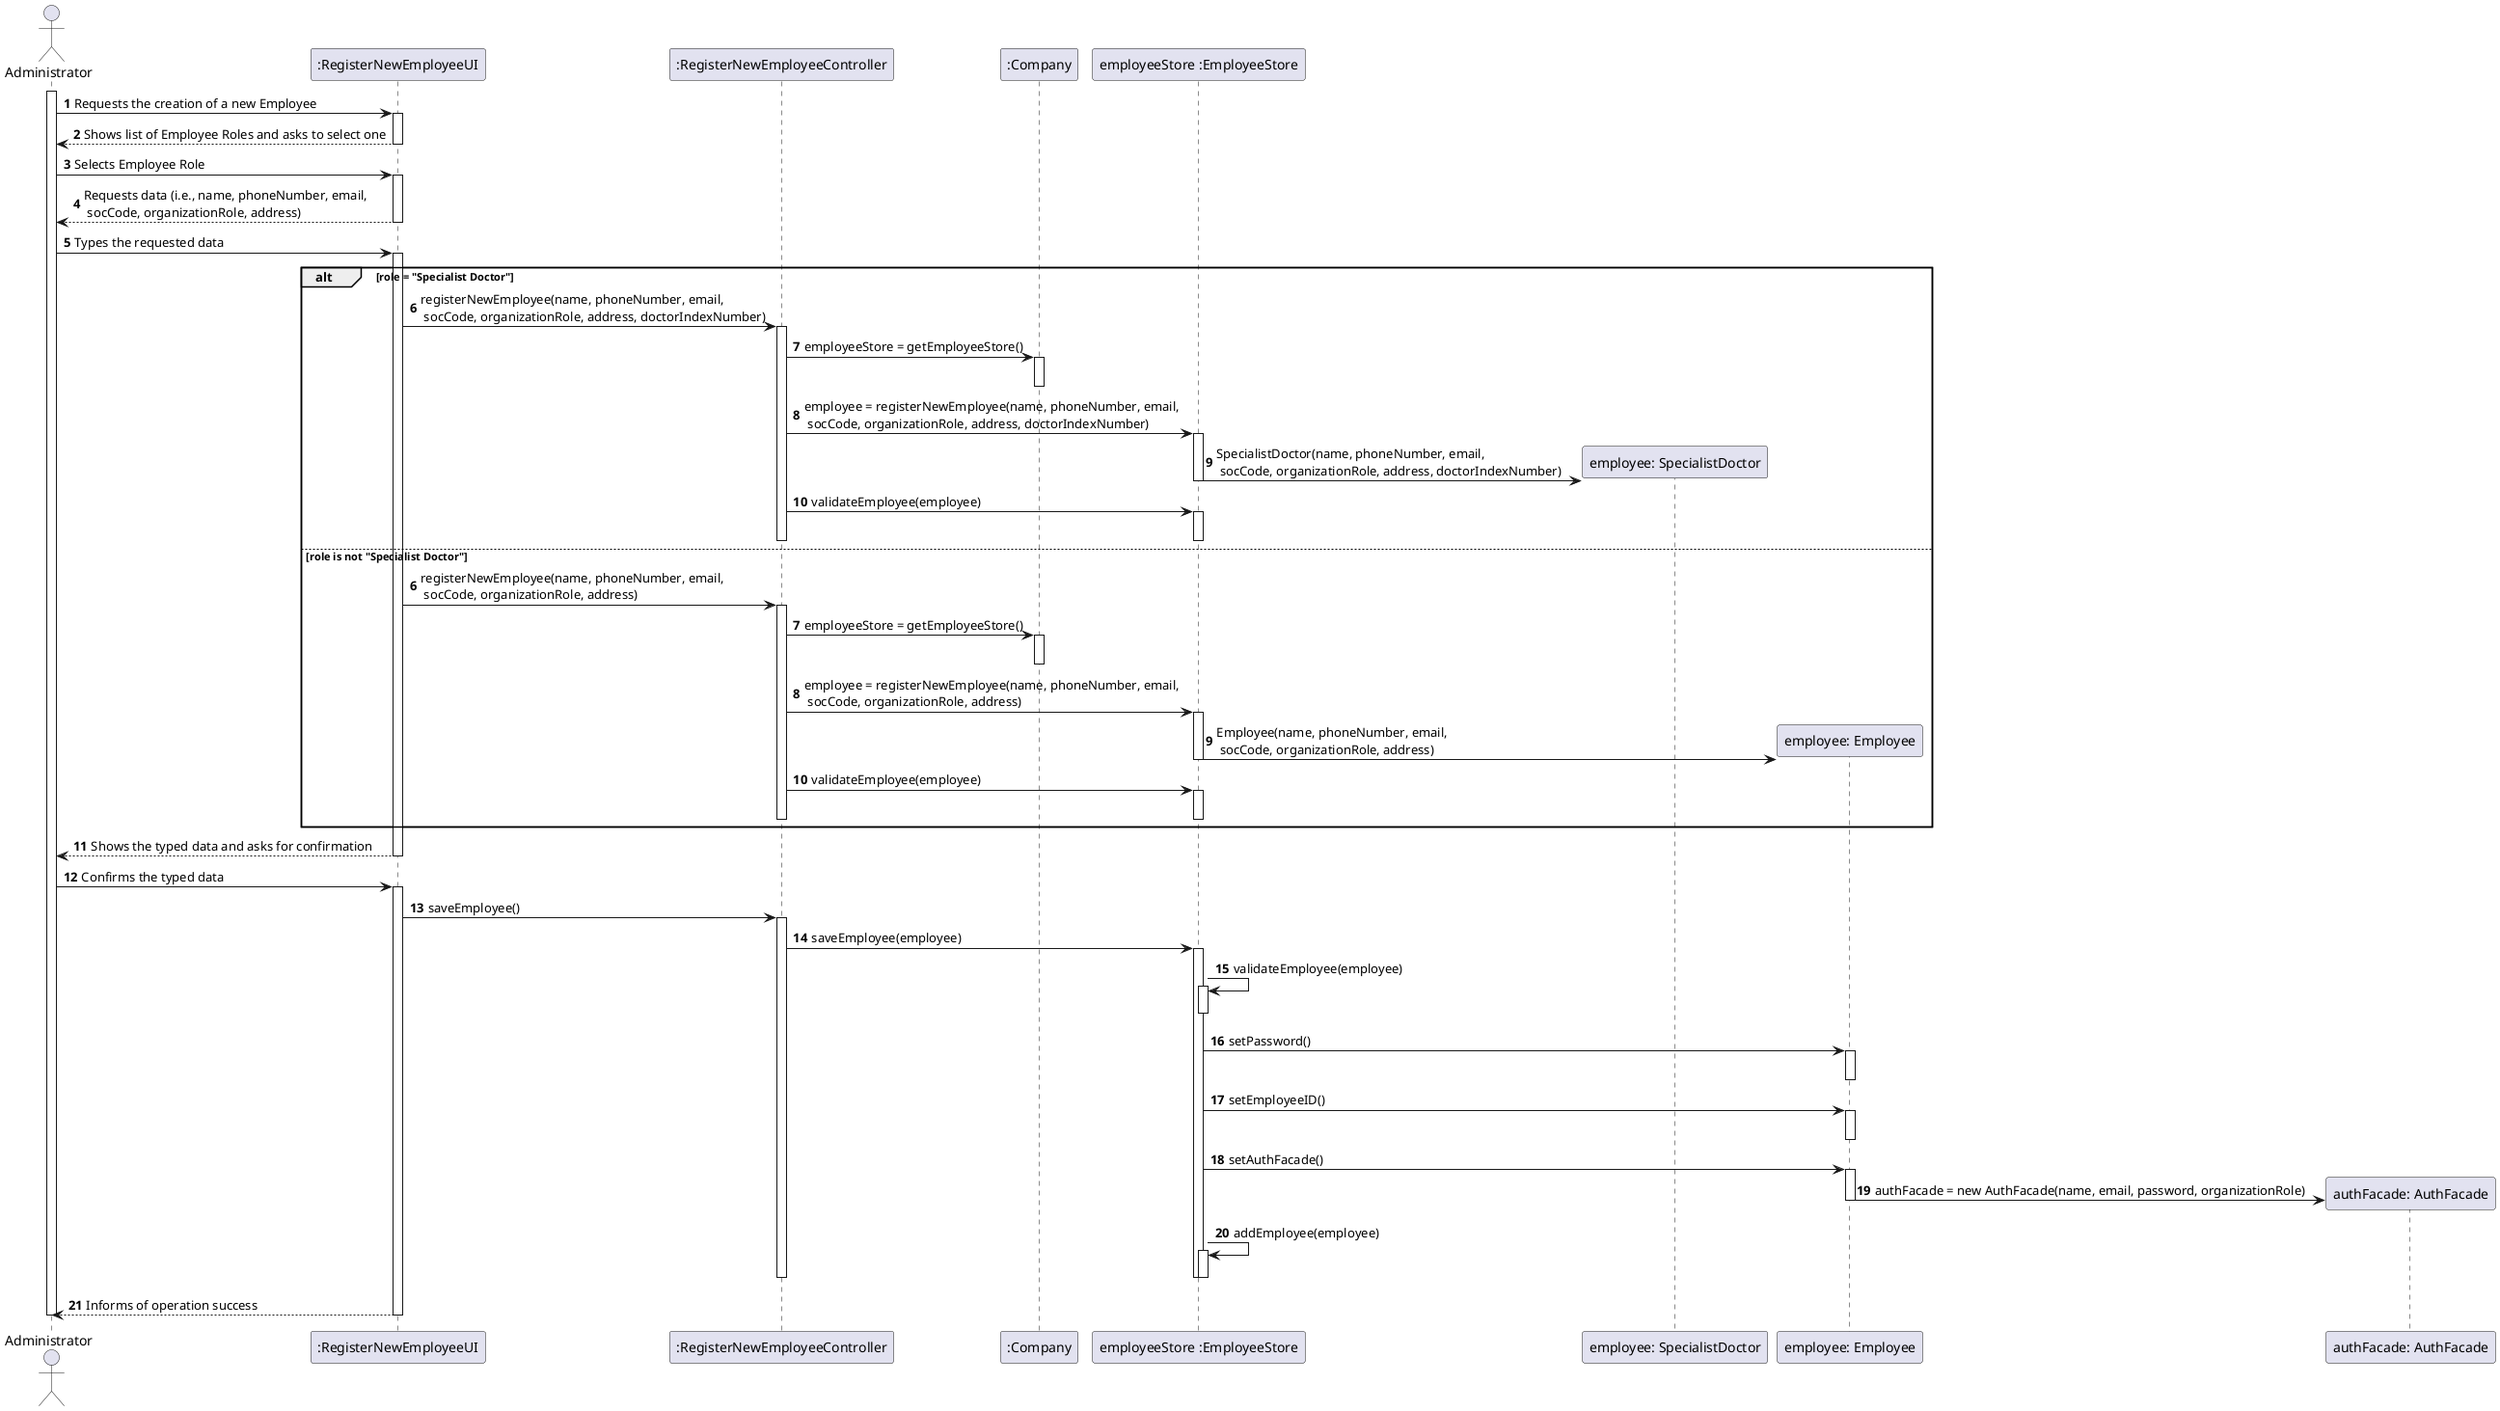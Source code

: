 @startuml
actor Administrator as ADMIN
participant ":RegisterNewEmployeeUI" as UI
participant ":RegisterNewEmployeeController" as CONTROL
participant ":Company" as COMPANY
participant "employeeStore :EmployeeStore" as STORE

autonumber

activate ADMIN

ADMIN -> UI: Requests the creation of a new Employee
activate UI
UI --> ADMIN: Shows list of Employee Roles and asks to select one
deactivate UI

ADMIN -> UI: Selects Employee Role
activate UI
UI --> ADMIN: Requests data (i.e., name, phoneNumber, email, \n socCode, organizationRole, address)
deactivate UI

ADMIN -> UI: Types the requested data
activate UI

    alt role = "Specialist Doctor"

        UI -> CONTROL: registerNewEmployee(name, phoneNumber, email, \n socCode, organizationRole, address, doctorIndexNumber)

        activate CONTROL

            CONTROL -> COMPANY: employeeStore = getEmployeeStore()
            activate COMPANY
            deactivate COMPANY

            CONTROL -> STORE: employee = registerNewEmployee(name, phoneNumber, email, \n socCode, organizationRole, address, doctorIndexNumber)
            activate STORE

                create participant "employee: SpecialistDoctor" as SPECDOC
                STORE -> SPECDOC: SpecialistDoctor(name, phoneNumber, email, \n socCode, organizationRole, address, doctorIndexNumber)

            deactivate STORE

            CONTROL -> STORE: validateEmployee(employee)
            activate STORE
            deactivate STORE

        deactivate CONTROL

    else role is not "Specialist Doctor"

        autonumber 6

        UI -> CONTROL: registerNewEmployee(name, phoneNumber, email, \n socCode, organizationRole, address)

        activate CONTROL

            CONTROL -> COMPANY: employeeStore = getEmployeeStore()
            activate COMPANY
            deactivate COMPANY

            CONTROL -> STORE: employee = registerNewEmployee(name, phoneNumber, email, \n socCode, organizationRole, address)
            activate STORE

                create participant "employee: Employee" as EMP
                STORE -> EMP: Employee(name, phoneNumber, email, \n socCode, organizationRole, address)

            deactivate STORE

            CONTROL -> STORE: validateEmployee(employee)
            activate STORE
            deactivate STORE

        deactivate CONTROL

    end

UI --> ADMIN: Shows the typed data and asks for confirmation
deactivate UI

ADMIN -> UI: Confirms the typed data
activate UI

    UI -> CONTROL: saveEmployee()
    activate CONTROL

        CONTROL -> STORE: saveEmployee(employee)
        activate STORE

            STORE -> STORE: validateEmployee(employee)
            activate STORE
            deactivate STORE

            STORE -> EMP: setPassword()
            activate EMP
            deactivate EMP

            STORE -> EMP: setEmployeeID()
            activate EMP
            deactivate EMP

            STORE -> EMP: setAuthFacade()
            activate EMP

                create participant "authFacade: AuthFacade" as AUTH
                EMP -> AUTH: authFacade = new AuthFacade(name, email, password, organizationRole)

            deactivate EMP

            STORE -> STORE: addEmployee(employee)
            activate STORE
            deactivate STORE

        deactivate STORE

    deactivate CONTROL

UI --> ADMIN: Informs of operation success
deactivate UI

deactivate ADMIN

@enduml